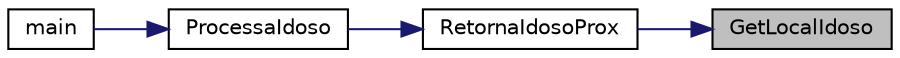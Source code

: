 digraph "GetLocalIdoso"
{
 // LATEX_PDF_SIZE
  edge [fontname="Helvetica",fontsize="10",labelfontname="Helvetica",labelfontsize="10"];
  node [fontname="Helvetica",fontsize="10",shape=record];
  rankdir="RL";
  Node1 [label="GetLocalIdoso",height=0.2,width=0.4,color="black", fillcolor="grey75", style="filled", fontcolor="black",tooltip="Retorna o Local do Idoso (Como Geoloc)"];
  Node1 -> Node2 [dir="back",color="midnightblue",fontsize="10",style="solid"];
  Node2 [label="RetornaIdosoProx",height=0.2,width=0.4,color="black", fillcolor="white", style="filled",URL="$lista_idoso_8h.html#afa97c09900abce26facf342d0a824599",tooltip="Retorna o Idoso mais proximo do ponto de referencia entre os presentes na lista."];
  Node2 -> Node3 [dir="back",color="midnightblue",fontsize="10",style="solid"];
  Node3 [label="ProcessaIdoso",height=0.2,width=0.4,color="black", fillcolor="white", style="filled",URL="$idoso_8h.html#a88452684585a131cdad194e145456e67",tooltip="Dadas as informacoes atualizadas do idoso, essa funcao eh responsavel por processar as informacoes ob..."];
  Node3 -> Node4 [dir="back",color="midnightblue",fontsize="10",style="solid"];
  Node4 [label="main",height=0.2,width=0.4,color="black", fillcolor="white", style="filled",URL="$cliente_8c.html#a0ddf1224851353fc92bfbff6f499fa97",tooltip=" "];
}
